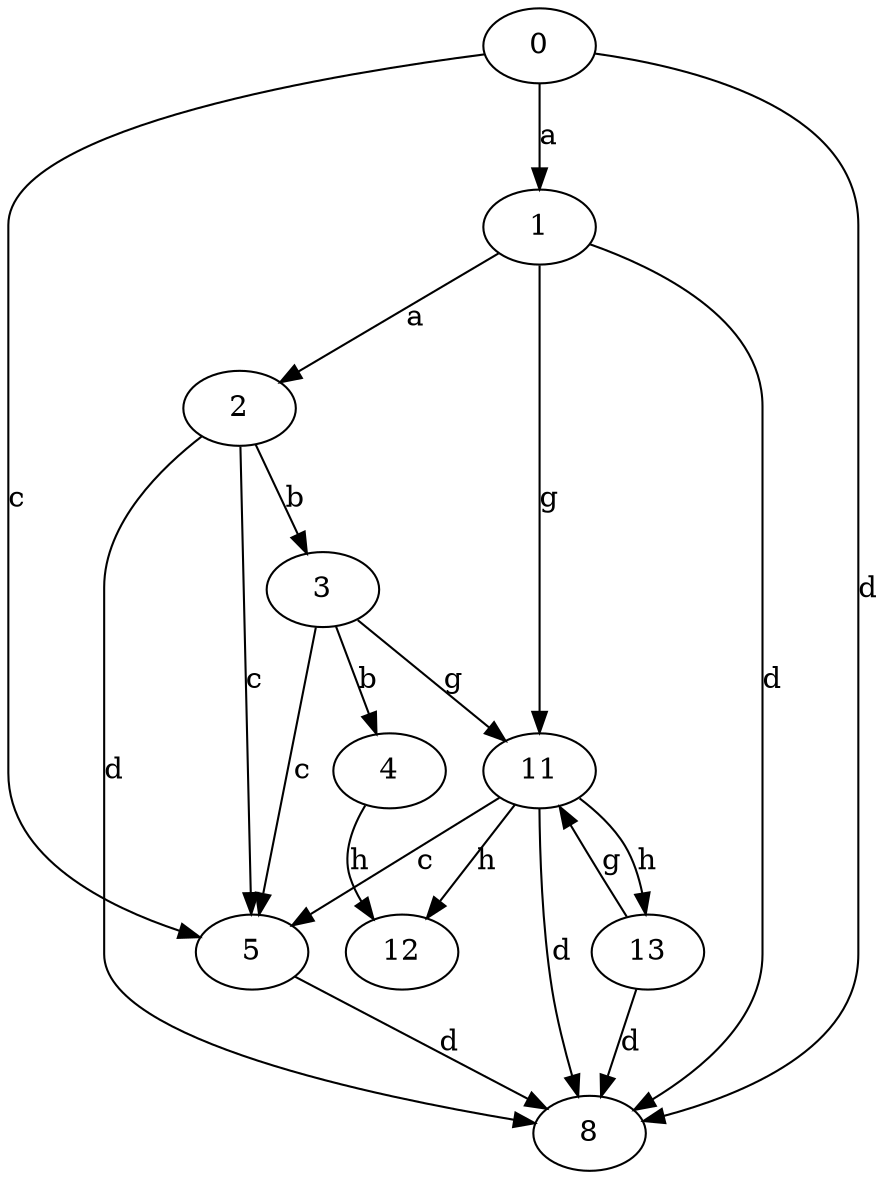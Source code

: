 strict digraph  {
1;
2;
3;
4;
5;
0;
8;
11;
12;
13;
1 -> 2  [label=a];
1 -> 8  [label=d];
1 -> 11  [label=g];
2 -> 3  [label=b];
2 -> 5  [label=c];
2 -> 8  [label=d];
3 -> 4  [label=b];
3 -> 5  [label=c];
3 -> 11  [label=g];
4 -> 12  [label=h];
5 -> 8  [label=d];
0 -> 1  [label=a];
0 -> 5  [label=c];
0 -> 8  [label=d];
11 -> 5  [label=c];
11 -> 8  [label=d];
11 -> 12  [label=h];
11 -> 13  [label=h];
13 -> 8  [label=d];
13 -> 11  [label=g];
}
